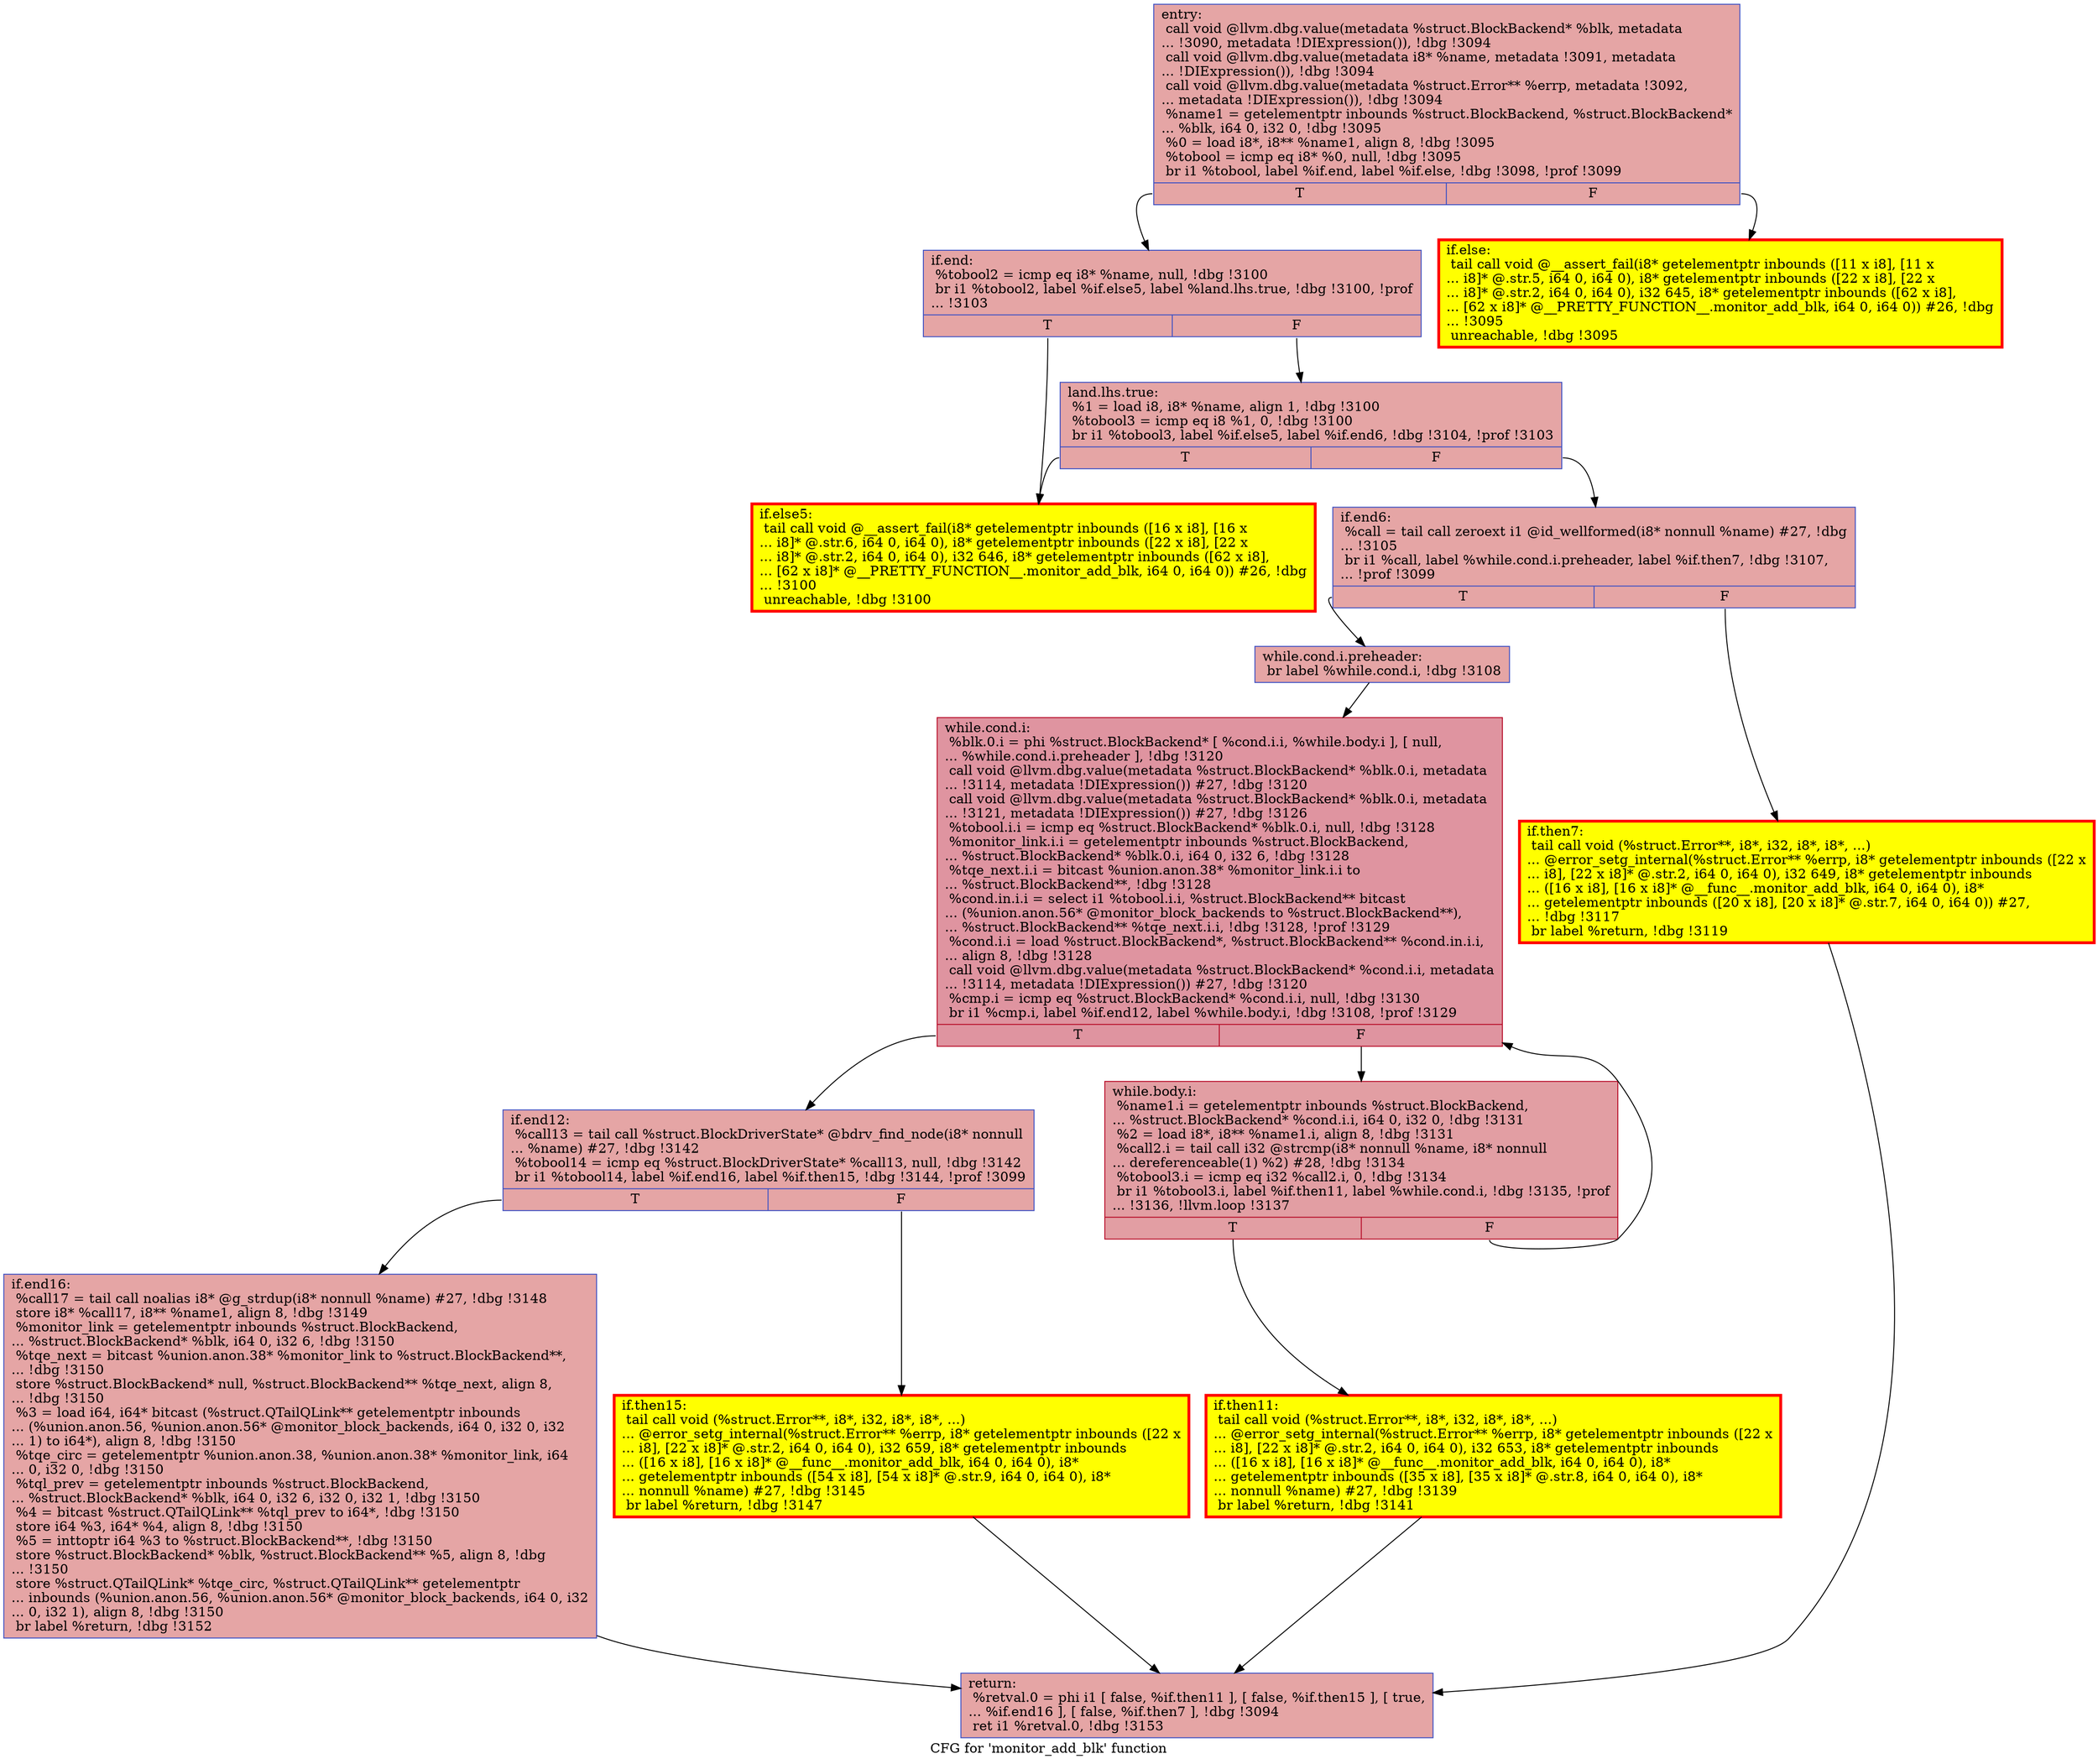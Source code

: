 digraph "CFG for 'monitor_add_blk' function" {
	label="CFG for 'monitor_add_blk' function";

	Node0x55d70fbbfa70 [shape=record,color="#3d50c3ff", style=filled, fillcolor="#c5333470",label="{entry:\l  call void @llvm.dbg.value(metadata %struct.BlockBackend* %blk, metadata\l... !3090, metadata !DIExpression()), !dbg !3094\l  call void @llvm.dbg.value(metadata i8* %name, metadata !3091, metadata\l... !DIExpression()), !dbg !3094\l  call void @llvm.dbg.value(metadata %struct.Error** %errp, metadata !3092,\l... metadata !DIExpression()), !dbg !3094\l  %name1 = getelementptr inbounds %struct.BlockBackend, %struct.BlockBackend*\l... %blk, i64 0, i32 0, !dbg !3095\l  %0 = load i8*, i8** %name1, align 8, !dbg !3095\l  %tobool = icmp eq i8* %0, null, !dbg !3095\l  br i1 %tobool, label %if.end, label %if.else, !dbg !3098, !prof !3099\l|{<s0>T|<s1>F}}"];
	Node0x55d70fbbfa70:s0 -> Node0x55d70fbcd6d0;
	Node0x55d70fbbfa70:s1 -> Node0x55d70fbcd740;
	Node0x55d70fbcd740 [shape=record,penwidth=3.0, style="filled", color="red", fillcolor="yellow",label="{if.else:                                          \l  tail call void @__assert_fail(i8* getelementptr inbounds ([11 x i8], [11 x\l... i8]* @.str.5, i64 0, i64 0), i8* getelementptr inbounds ([22 x i8], [22 x\l... i8]* @.str.2, i64 0, i64 0), i32 645, i8* getelementptr inbounds ([62 x i8],\l... [62 x i8]* @__PRETTY_FUNCTION__.monitor_add_blk, i64 0, i64 0)) #26, !dbg\l... !3095\l  unreachable, !dbg !3095\l}"];
	Node0x55d70fbcd6d0 [shape=record,color="#3d50c3ff", style=filled, fillcolor="#c5333470",label="{if.end:                                           \l  %tobool2 = icmp eq i8* %name, null, !dbg !3100\l  br i1 %tobool2, label %if.else5, label %land.lhs.true, !dbg !3100, !prof\l... !3103\l|{<s0>T|<s1>F}}"];
	Node0x55d70fbcd6d0:s0 -> Node0x55d70fbce270;
	Node0x55d70fbcd6d0:s1 -> Node0x55d70fbce2e0;
	Node0x55d70fbce2e0 [shape=record,color="#3d50c3ff", style=filled, fillcolor="#c5333470",label="{land.lhs.true:                                    \l  %1 = load i8, i8* %name, align 1, !dbg !3100\l  %tobool3 = icmp eq i8 %1, 0, !dbg !3100\l  br i1 %tobool3, label %if.else5, label %if.end6, !dbg !3104, !prof !3103\l|{<s0>T|<s1>F}}"];
	Node0x55d70fbce2e0:s0 -> Node0x55d70fbce270;
	Node0x55d70fbce2e0:s1 -> Node0x55d70fbce200;
	Node0x55d70fbce270 [shape=record,penwidth=3.0, style="filled", color="red", fillcolor="yellow",label="{if.else5:                                         \l  tail call void @__assert_fail(i8* getelementptr inbounds ([16 x i8], [16 x\l... i8]* @.str.6, i64 0, i64 0), i8* getelementptr inbounds ([22 x i8], [22 x\l... i8]* @.str.2, i64 0, i64 0), i32 646, i8* getelementptr inbounds ([62 x i8],\l... [62 x i8]* @__PRETTY_FUNCTION__.monitor_add_blk, i64 0, i64 0)) #26, !dbg\l... !3100\l  unreachable, !dbg !3100\l}"];
	Node0x55d70fbce200 [shape=record,color="#3d50c3ff", style=filled, fillcolor="#c5333470",label="{if.end6:                                          \l  %call = tail call zeroext i1 @id_wellformed(i8* nonnull %name) #27, !dbg\l... !3105\l  br i1 %call, label %while.cond.i.preheader, label %if.then7, !dbg !3107,\l... !prof !3099\l|{<s0>T|<s1>F}}"];
	Node0x55d70fbce200:s0 -> Node0x55d70fc2e2d0;
	Node0x55d70fbce200:s1 -> Node0x55d70fba3cd0;
	Node0x55d70fc2e2d0 [shape=record,color="#3d50c3ff", style=filled, fillcolor="#c5333470",label="{while.cond.i.preheader:                           \l  br label %while.cond.i, !dbg !3108\l}"];
	Node0x55d70fc2e2d0 -> Node0x55d70fd253c0;
	Node0x55d70fba3cd0 [shape=record,penwidth=3.0, style="filled", color="red", fillcolor="yellow",label="{if.then7:                                         \l  tail call void (%struct.Error**, i8*, i32, i8*, i8*, ...)\l... @error_setg_internal(%struct.Error** %errp, i8* getelementptr inbounds ([22 x\l... i8], [22 x i8]* @.str.2, i64 0, i64 0), i32 649, i8* getelementptr inbounds\l... ([16 x i8], [16 x i8]* @__func__.monitor_add_blk, i64 0, i64 0), i8*\l... getelementptr inbounds ([20 x i8], [20 x i8]* @.str.7, i64 0, i64 0)) #27,\l... !dbg !3117\l  br label %return, !dbg !3119\l}"];
	Node0x55d70fba3cd0 -> Node0x55d70fbbfac0;
	Node0x55d70fd253c0 [shape=record,color="#b70d28ff", style=filled, fillcolor="#b70d2870",label="{while.cond.i:                                     \l  %blk.0.i = phi %struct.BlockBackend* [ %cond.i.i, %while.body.i ], [ null,\l... %while.cond.i.preheader ], !dbg !3120\l  call void @llvm.dbg.value(metadata %struct.BlockBackend* %blk.0.i, metadata\l... !3114, metadata !DIExpression()) #27, !dbg !3120\l  call void @llvm.dbg.value(metadata %struct.BlockBackend* %blk.0.i, metadata\l... !3121, metadata !DIExpression()) #27, !dbg !3126\l  %tobool.i.i = icmp eq %struct.BlockBackend* %blk.0.i, null, !dbg !3128\l  %monitor_link.i.i = getelementptr inbounds %struct.BlockBackend,\l... %struct.BlockBackend* %blk.0.i, i64 0, i32 6, !dbg !3128\l  %tqe_next.i.i = bitcast %union.anon.38* %monitor_link.i.i to\l... %struct.BlockBackend**, !dbg !3128\l  %cond.in.i.i = select i1 %tobool.i.i, %struct.BlockBackend** bitcast\l... (%union.anon.56* @monitor_block_backends to %struct.BlockBackend**),\l... %struct.BlockBackend** %tqe_next.i.i, !dbg !3128, !prof !3129\l  %cond.i.i = load %struct.BlockBackend*, %struct.BlockBackend** %cond.in.i.i,\l... align 8, !dbg !3128\l  call void @llvm.dbg.value(metadata %struct.BlockBackend* %cond.i.i, metadata\l... !3114, metadata !DIExpression()) #27, !dbg !3120\l  %cmp.i = icmp eq %struct.BlockBackend* %cond.i.i, null, !dbg !3130\l  br i1 %cmp.i, label %if.end12, label %while.body.i, !dbg !3108, !prof !3129\l|{<s0>T|<s1>F}}"];
	Node0x55d70fd253c0:s0 -> Node0x55d70fba58a0;
	Node0x55d70fd253c0:s1 -> Node0x55d70fe2e180;
	Node0x55d70fe2e180 [shape=record,color="#b70d28ff", style=filled, fillcolor="#be242e70",label="{while.body.i:                                     \l  %name1.i = getelementptr inbounds %struct.BlockBackend,\l... %struct.BlockBackend* %cond.i.i, i64 0, i32 0, !dbg !3131\l  %2 = load i8*, i8** %name1.i, align 8, !dbg !3131\l  %call2.i = tail call i32 @strcmp(i8* nonnull %name, i8* nonnull\l... dereferenceable(1) %2) #28, !dbg !3134\l  %tobool3.i = icmp eq i32 %call2.i, 0, !dbg !3134\l  br i1 %tobool3.i, label %if.then11, label %while.cond.i, !dbg !3135, !prof\l... !3136, !llvm.loop !3137\l|{<s0>T|<s1>F}}"];
	Node0x55d70fe2e180:s0 -> Node0x55d70fba46e0;
	Node0x55d70fe2e180:s1 -> Node0x55d70fd253c0;
	Node0x55d70fba46e0 [shape=record,penwidth=3.0, style="filled", color="red", fillcolor="yellow",label="{if.then11:                                        \l  tail call void (%struct.Error**, i8*, i32, i8*, i8*, ...)\l... @error_setg_internal(%struct.Error** %errp, i8* getelementptr inbounds ([22 x\l... i8], [22 x i8]* @.str.2, i64 0, i64 0), i32 653, i8* getelementptr inbounds\l... ([16 x i8], [16 x i8]* @__func__.monitor_add_blk, i64 0, i64 0), i8*\l... getelementptr inbounds ([35 x i8], [35 x i8]* @.str.8, i64 0, i64 0), i8*\l... nonnull %name) #27, !dbg !3139\l  br label %return, !dbg !3141\l}"];
	Node0x55d70fba46e0 -> Node0x55d70fbbfac0;
	Node0x55d70fba58a0 [shape=record,color="#3d50c3ff", style=filled, fillcolor="#c5333470",label="{if.end12:                                         \l  %call13 = tail call %struct.BlockDriverState* @bdrv_find_node(i8* nonnull\l... %name) #27, !dbg !3142\l  %tobool14 = icmp eq %struct.BlockDriverState* %call13, null, !dbg !3142\l  br i1 %tobool14, label %if.end16, label %if.then15, !dbg !3144, !prof !3099\l|{<s0>T|<s1>F}}"];
	Node0x55d70fba58a0:s0 -> Node0x55d70fbd49d0;
	Node0x55d70fba58a0:s1 -> Node0x55d70fba5b40;
	Node0x55d70fba5b40 [shape=record,penwidth=3.0, style="filled", color="red", fillcolor="yellow",label="{if.then15:                                        \l  tail call void (%struct.Error**, i8*, i32, i8*, i8*, ...)\l... @error_setg_internal(%struct.Error** %errp, i8* getelementptr inbounds ([22 x\l... i8], [22 x i8]* @.str.2, i64 0, i64 0), i32 659, i8* getelementptr inbounds\l... ([16 x i8], [16 x i8]* @__func__.monitor_add_blk, i64 0, i64 0), i8*\l... getelementptr inbounds ([54 x i8], [54 x i8]* @.str.9, i64 0, i64 0), i8*\l... nonnull %name) #27, !dbg !3145\l  br label %return, !dbg !3147\l}"];
	Node0x55d70fba5b40 -> Node0x55d70fbbfac0;
	Node0x55d70fbd49d0 [shape=record,color="#3d50c3ff", style=filled, fillcolor="#c5333470",label="{if.end16:                                         \l  %call17 = tail call noalias i8* @g_strdup(i8* nonnull %name) #27, !dbg !3148\l  store i8* %call17, i8** %name1, align 8, !dbg !3149\l  %monitor_link = getelementptr inbounds %struct.BlockBackend,\l... %struct.BlockBackend* %blk, i64 0, i32 6, !dbg !3150\l  %tqe_next = bitcast %union.anon.38* %monitor_link to %struct.BlockBackend**,\l... !dbg !3150\l  store %struct.BlockBackend* null, %struct.BlockBackend** %tqe_next, align 8,\l... !dbg !3150\l  %3 = load i64, i64* bitcast (%struct.QTailQLink** getelementptr inbounds\l... (%union.anon.56, %union.anon.56* @monitor_block_backends, i64 0, i32 0, i32\l... 1) to i64*), align 8, !dbg !3150\l  %tqe_circ = getelementptr %union.anon.38, %union.anon.38* %monitor_link, i64\l... 0, i32 0, !dbg !3150\l  %tql_prev = getelementptr inbounds %struct.BlockBackend,\l... %struct.BlockBackend* %blk, i64 0, i32 6, i32 0, i32 1, !dbg !3150\l  %4 = bitcast %struct.QTailQLink** %tql_prev to i64*, !dbg !3150\l  store i64 %3, i64* %4, align 8, !dbg !3150\l  %5 = inttoptr i64 %3 to %struct.BlockBackend**, !dbg !3150\l  store %struct.BlockBackend* %blk, %struct.BlockBackend** %5, align 8, !dbg\l... !3150\l  store %struct.QTailQLink* %tqe_circ, %struct.QTailQLink** getelementptr\l... inbounds (%union.anon.56, %union.anon.56* @monitor_block_backends, i64 0, i32\l... 0, i32 1), align 8, !dbg !3150\l  br label %return, !dbg !3152\l}"];
	Node0x55d70fbd49d0 -> Node0x55d70fbbfac0;
	Node0x55d70fbbfac0 [shape=record,color="#3d50c3ff", style=filled, fillcolor="#c5333470",label="{return:                                           \l  %retval.0 = phi i1 [ false, %if.then11 ], [ false, %if.then15 ], [ true,\l... %if.end16 ], [ false, %if.then7 ], !dbg !3094\l  ret i1 %retval.0, !dbg !3153\l}"];
}
